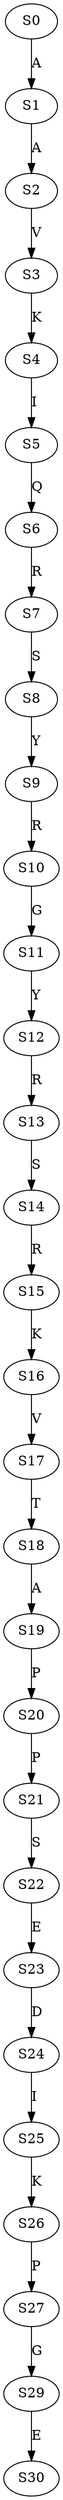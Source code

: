 strict digraph  {
	S0 -> S1 [ label = A ];
	S1 -> S2 [ label = A ];
	S2 -> S3 [ label = V ];
	S3 -> S4 [ label = K ];
	S4 -> S5 [ label = I ];
	S5 -> S6 [ label = Q ];
	S6 -> S7 [ label = R ];
	S7 -> S8 [ label = S ];
	S8 -> S9 [ label = Y ];
	S9 -> S10 [ label = R ];
	S10 -> S11 [ label = G ];
	S11 -> S12 [ label = Y ];
	S12 -> S13 [ label = R ];
	S13 -> S14 [ label = S ];
	S14 -> S15 [ label = R ];
	S15 -> S16 [ label = K ];
	S16 -> S17 [ label = V ];
	S17 -> S18 [ label = T ];
	S18 -> S19 [ label = A ];
	S19 -> S20 [ label = P ];
	S20 -> S21 [ label = P ];
	S21 -> S22 [ label = S ];
	S22 -> S23 [ label = E ];
	S23 -> S24 [ label = D ];
	S24 -> S25 [ label = I ];
	S25 -> S26 [ label = K ];
	S26 -> S27 [ label = P ];
	S27 -> S29 [ label = G ];
	S29 -> S30 [ label = E ];
}

